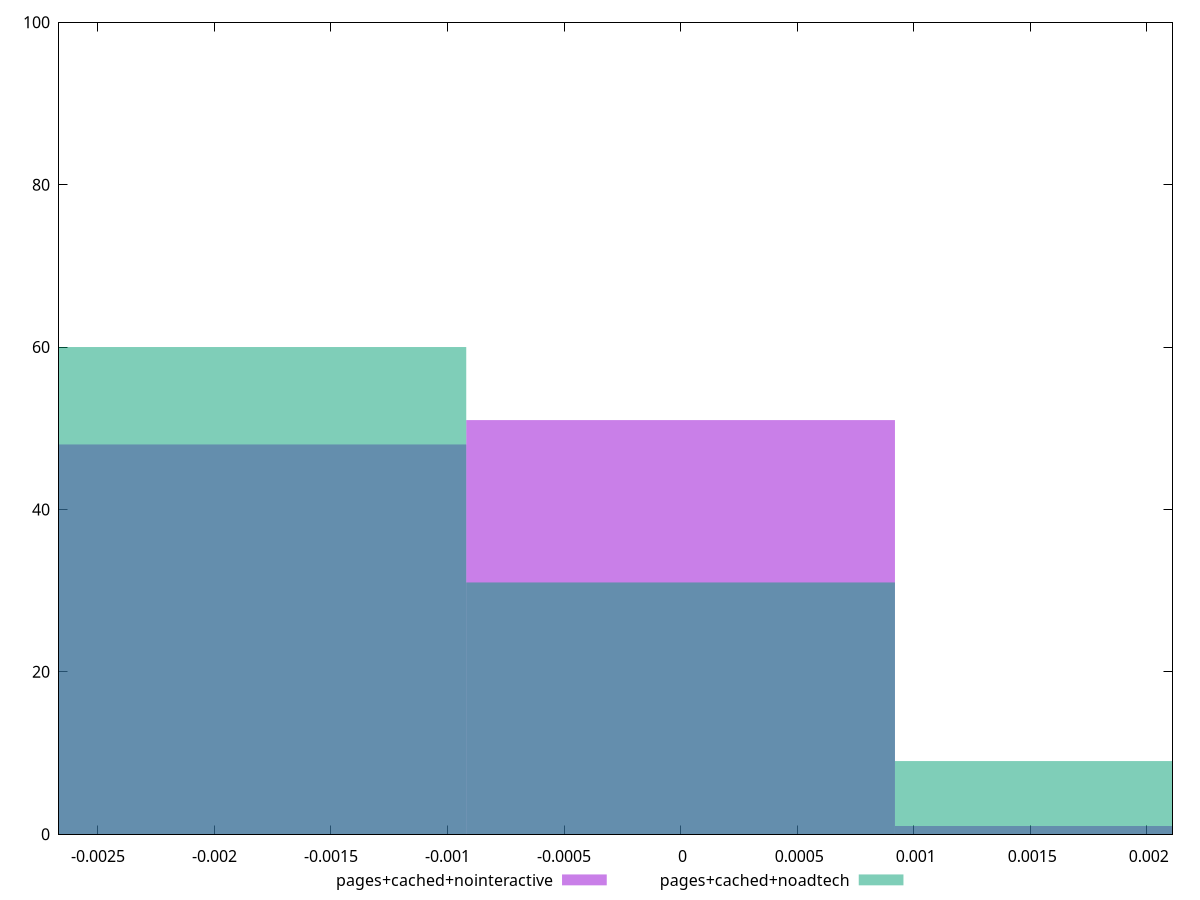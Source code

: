 reset

$pagesCachedNointeractive <<EOF
-0.001839345953434382 48
0 51
0.001839345953434382 1
EOF

$pagesCachedNoadtech <<EOF
0 31
-0.001839345953434382 60
0.001839345953434382 9
EOF

set key outside below
set boxwidth 0.001839345953434382
set xrange [-0.0026668783207246427:0.002110417215445718]
set yrange [0:100]
set trange [0:100]
set style fill transparent solid 0.5 noborder
set terminal svg size 640, 500 enhanced background rgb 'white'
set output "reprap/meta/score-difference/comparison/histogram/3_vs_4.svg"

plot $pagesCachedNointeractive title "pages+cached+nointeractive" with boxes, \
     $pagesCachedNoadtech title "pages+cached+noadtech" with boxes

reset

